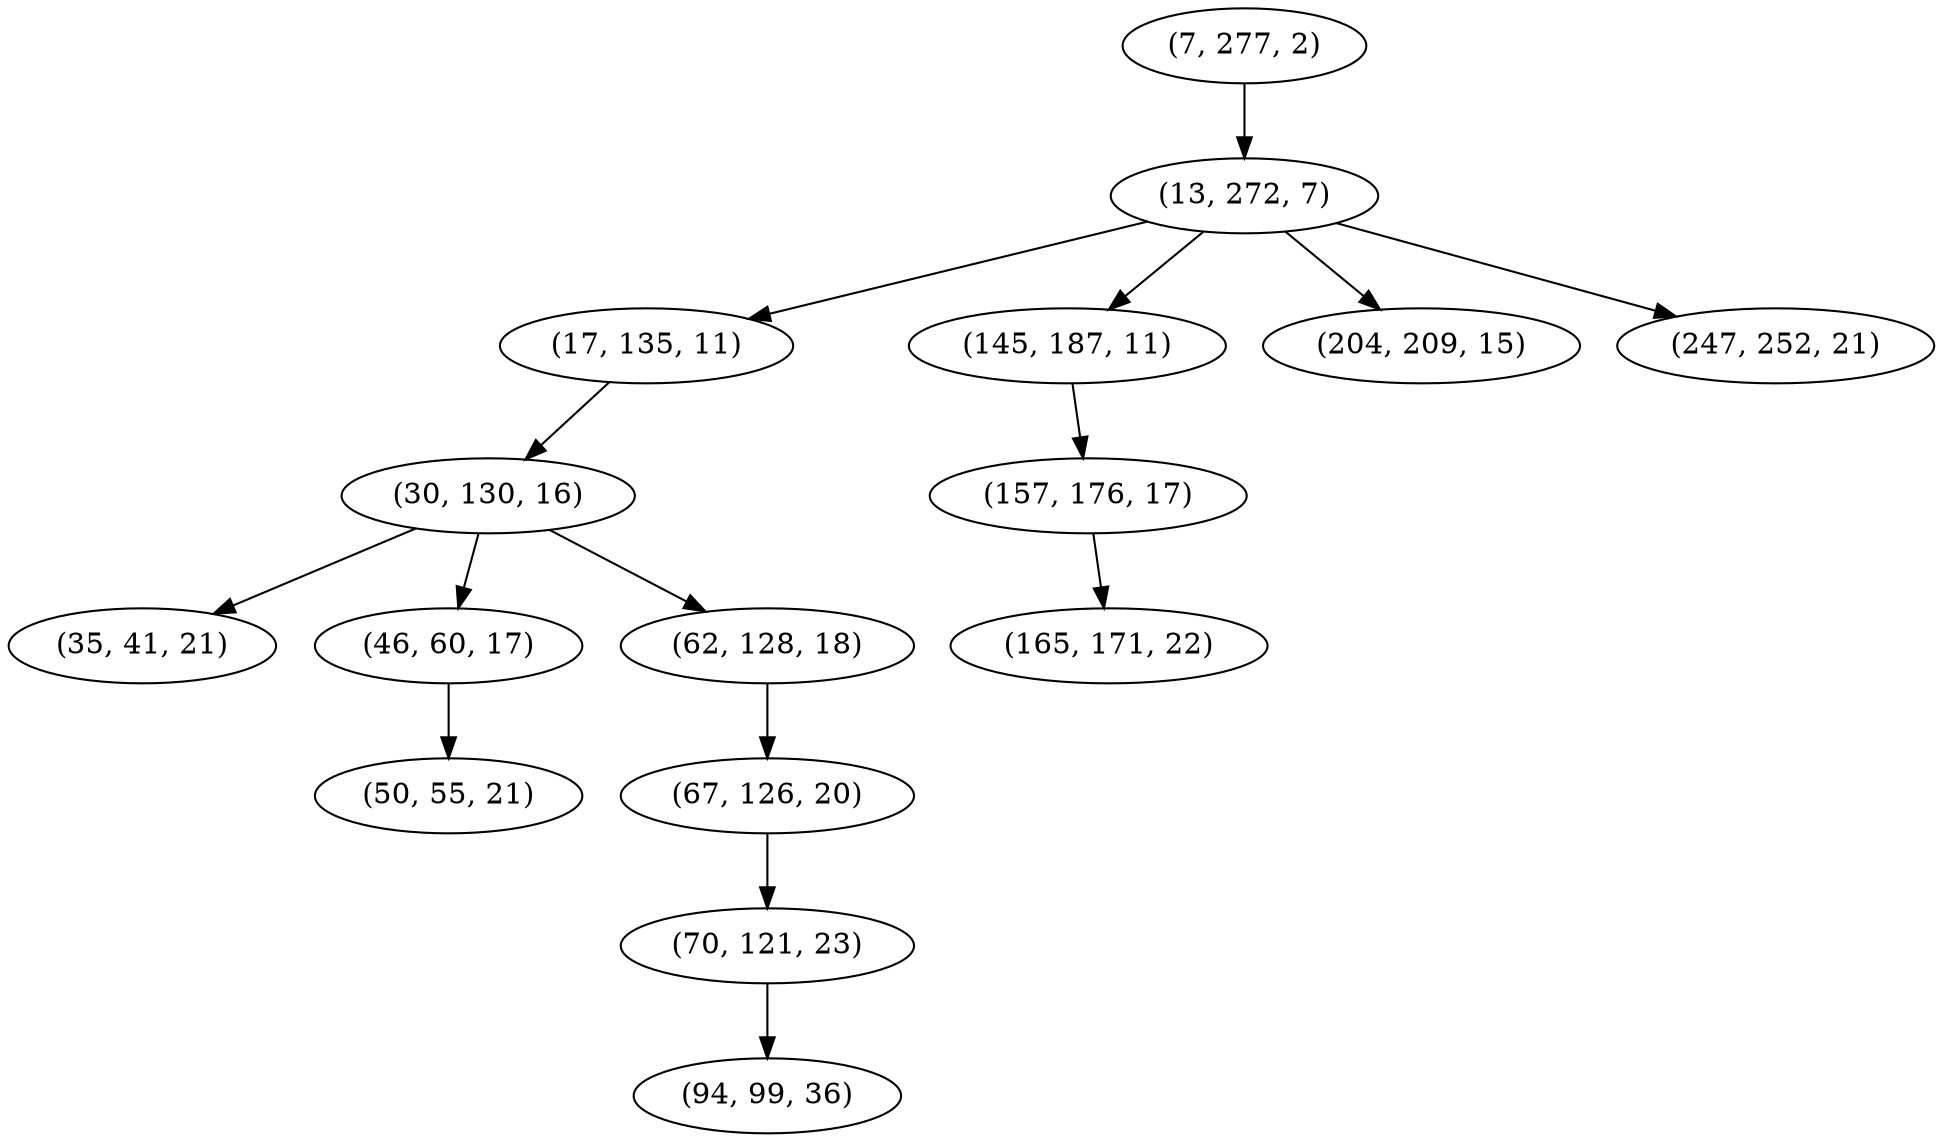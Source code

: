 digraph tree {
    "(7, 277, 2)";
    "(13, 272, 7)";
    "(17, 135, 11)";
    "(30, 130, 16)";
    "(35, 41, 21)";
    "(46, 60, 17)";
    "(50, 55, 21)";
    "(62, 128, 18)";
    "(67, 126, 20)";
    "(70, 121, 23)";
    "(94, 99, 36)";
    "(145, 187, 11)";
    "(157, 176, 17)";
    "(165, 171, 22)";
    "(204, 209, 15)";
    "(247, 252, 21)";
    "(7, 277, 2)" -> "(13, 272, 7)";
    "(13, 272, 7)" -> "(17, 135, 11)";
    "(13, 272, 7)" -> "(145, 187, 11)";
    "(13, 272, 7)" -> "(204, 209, 15)";
    "(13, 272, 7)" -> "(247, 252, 21)";
    "(17, 135, 11)" -> "(30, 130, 16)";
    "(30, 130, 16)" -> "(35, 41, 21)";
    "(30, 130, 16)" -> "(46, 60, 17)";
    "(30, 130, 16)" -> "(62, 128, 18)";
    "(46, 60, 17)" -> "(50, 55, 21)";
    "(62, 128, 18)" -> "(67, 126, 20)";
    "(67, 126, 20)" -> "(70, 121, 23)";
    "(70, 121, 23)" -> "(94, 99, 36)";
    "(145, 187, 11)" -> "(157, 176, 17)";
    "(157, 176, 17)" -> "(165, 171, 22)";
}
